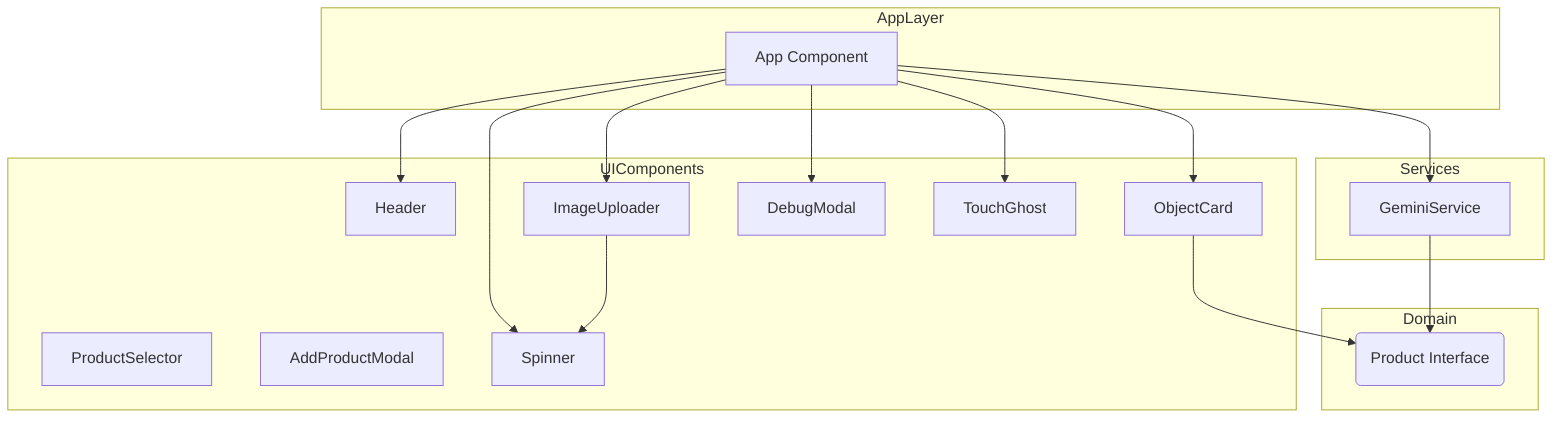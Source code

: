graph TD
    subgraph AppLayer
        App[App Component]
    end

    subgraph UIComponents
        Header
        ImageUploader
        ObjectCard
        ProductSelector
        AddProductModal
        DebugModal
        Spinner
        TouchGhost
    end

    subgraph Services
        GeminiService
    end

    subgraph Domain
        ProductType(Product Interface)
    end

    App --> Header
    App --> ImageUploader
    App --> ObjectCard
    App --> DebugModal
    App --> TouchGhost
    App --> Spinner
    App --> GeminiService
    ImageUploader --> Spinner
    ObjectCard --> ProductType
    GeminiService --> ProductType